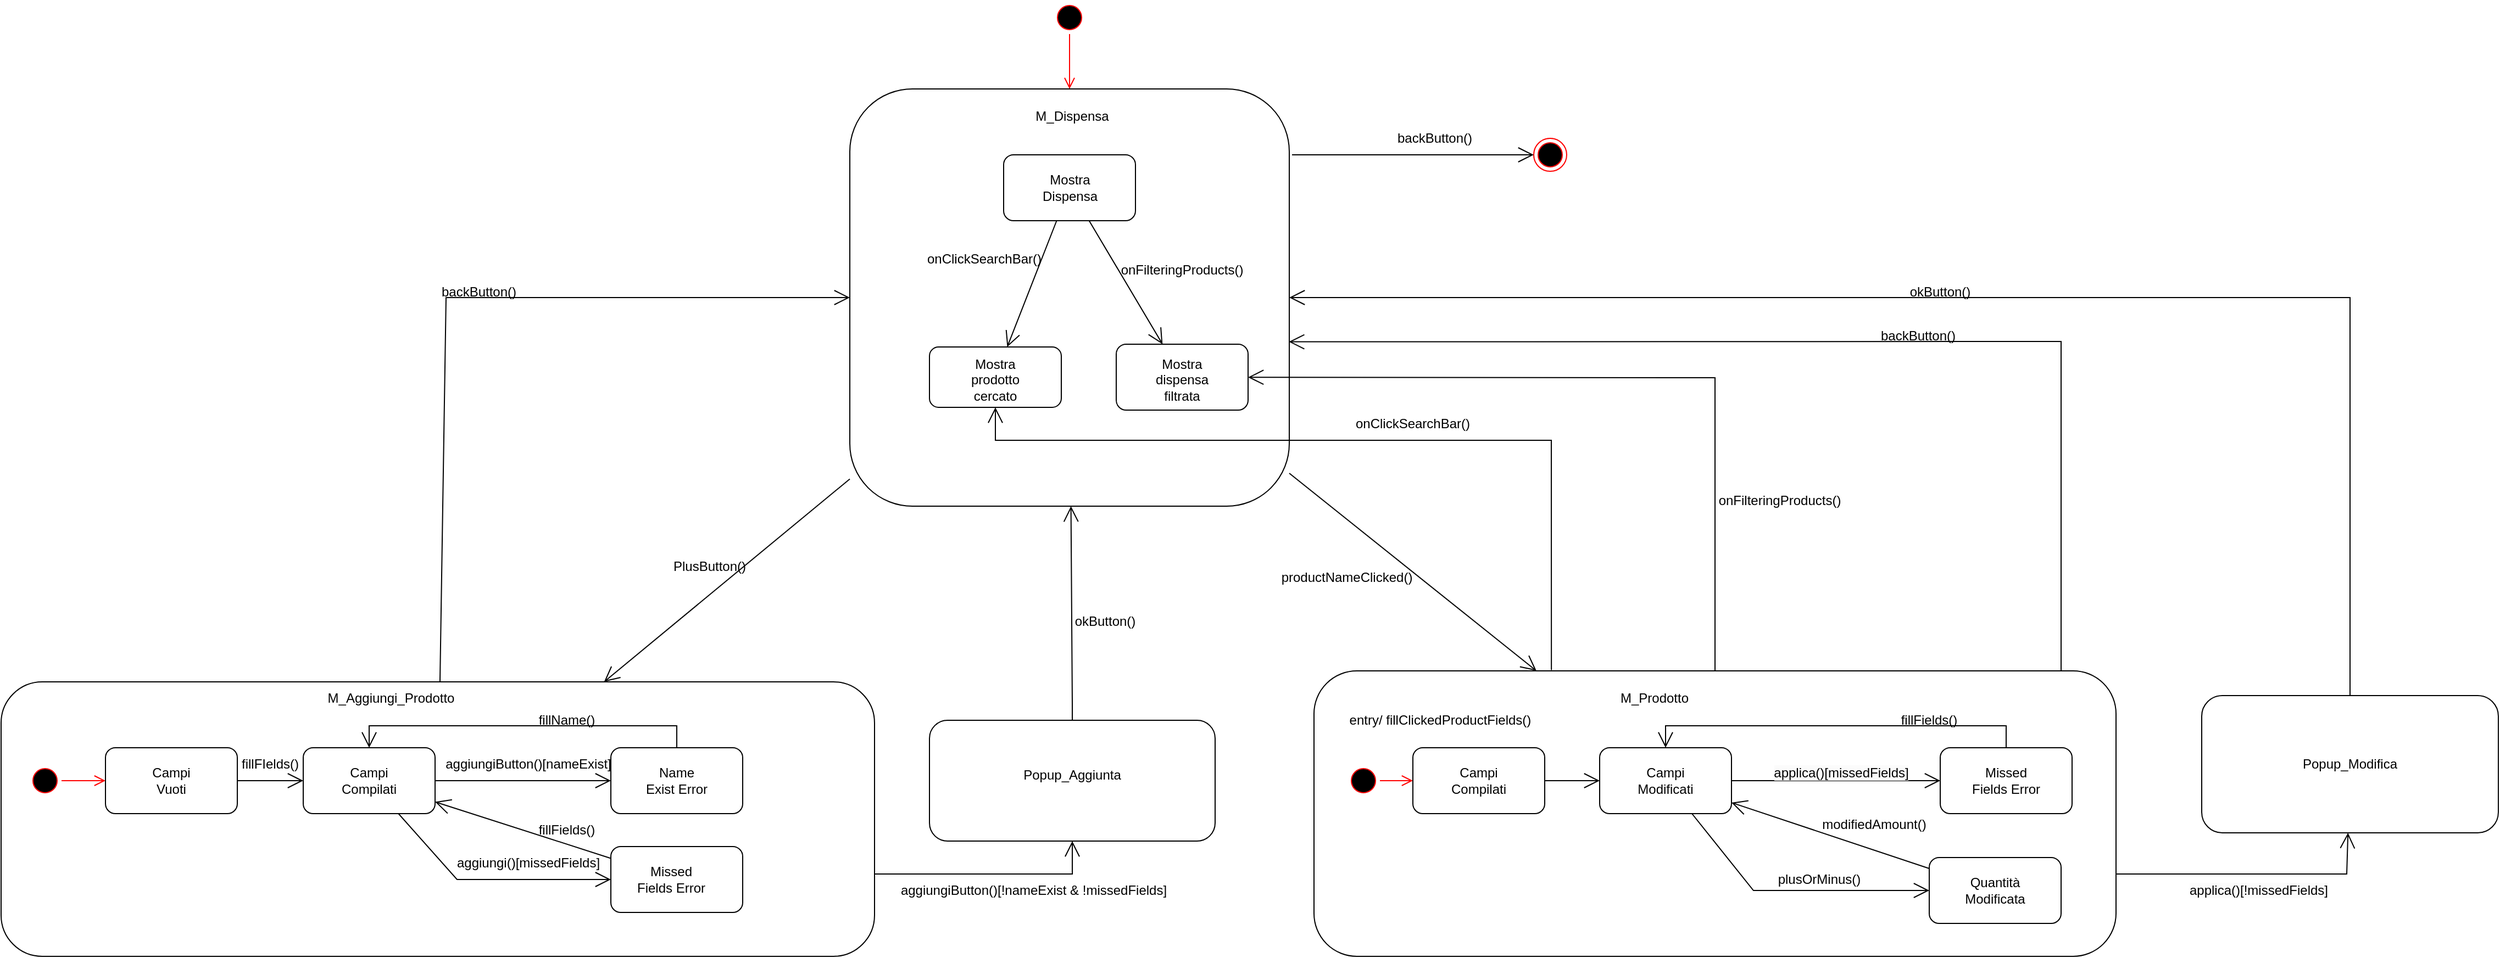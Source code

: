 <mxfile version="20.8.19" type="device"><diagram id="hGJWQ-a6S78aBESgTP93" name="Pagina-1"><mxGraphModel dx="2607" dy="1858" grid="0" gridSize="10" guides="1" tooltips="1" connect="1" arrows="1" fold="1" page="0" pageScale="1" pageWidth="827" pageHeight="1169" math="0" shadow="0"><root><mxCell id="0"/><mxCell id="1" parent="0"/><mxCell id="QBplNW4-BtffUIpVKO-I-1" value="" style="ellipse;html=1;shape=startState;fillColor=#000000;strokeColor=#ff0000;" parent="1" vertex="1"><mxGeometry x="1022.5" y="-240" width="30" height="30" as="geometry"/></mxCell><mxCell id="QBplNW4-BtffUIpVKO-I-2" value="" style="edgeStyle=orthogonalEdgeStyle;html=1;verticalAlign=bottom;endArrow=open;endSize=8;strokeColor=#ff0000;rounded=0;" parent="1" source="QBplNW4-BtffUIpVKO-I-1" target="QBplNW4-BtffUIpVKO-I-3" edge="1"><mxGeometry relative="1" as="geometry"><mxPoint x="414" y="130" as="targetPoint"/></mxGeometry></mxCell><mxCell id="QBplNW4-BtffUIpVKO-I-3" value="" style="rounded=1;whiteSpace=wrap;html=1;" parent="1" vertex="1"><mxGeometry x="837.5" y="-160" width="400" height="380" as="geometry"/></mxCell><mxCell id="QBplNW4-BtffUIpVKO-I-4" value="M_Dispensa" style="text;html=1;strokeColor=none;fillColor=none;align=center;verticalAlign=middle;whiteSpace=wrap;rounded=0;" parent="1" vertex="1"><mxGeometry x="1010" y="-150" width="60" height="30" as="geometry"/></mxCell><mxCell id="QBplNW4-BtffUIpVKO-I-8" value="PlusButton()" style="text;html=1;strokeColor=none;fillColor=none;align=center;verticalAlign=middle;whiteSpace=wrap;rounded=0;" parent="1" vertex="1"><mxGeometry x="680" y="260" width="60" height="30" as="geometry"/></mxCell><mxCell id="QBplNW4-BtffUIpVKO-I-10" value="" style="rounded=1;whiteSpace=wrap;html=1;" parent="1" vertex="1"><mxGeometry x="65" y="380" width="795" height="250" as="geometry"/></mxCell><mxCell id="QBplNW4-BtffUIpVKO-I-11" value="" style="endArrow=open;endFill=1;endSize=12;html=1;rounded=0;" parent="1" source="QBplNW4-BtffUIpVKO-I-3" target="QBplNW4-BtffUIpVKO-I-10" edge="1"><mxGeometry width="160" relative="1" as="geometry"><mxPoint x="470" y="320" as="sourcePoint"/><mxPoint x="630" y="320" as="targetPoint"/></mxGeometry></mxCell><mxCell id="QBplNW4-BtffUIpVKO-I-12" value="M_Aggiungi_Prodotto" style="text;html=1;strokeColor=none;fillColor=none;align=center;verticalAlign=middle;whiteSpace=wrap;rounded=0;" parent="1" vertex="1"><mxGeometry x="390" y="380" width="60" height="30" as="geometry"/></mxCell><mxCell id="QBplNW4-BtffUIpVKO-I-13" value="" style="ellipse;html=1;shape=startState;fillColor=#000000;strokeColor=#ff0000;" parent="1" vertex="1"><mxGeometry x="90" y="455" width="30" height="30" as="geometry"/></mxCell><mxCell id="QBplNW4-BtffUIpVKO-I-14" value="" style="edgeStyle=orthogonalEdgeStyle;html=1;verticalAlign=bottom;endArrow=open;endSize=8;strokeColor=#ff0000;rounded=0;" parent="1" source="QBplNW4-BtffUIpVKO-I-13" target="QBplNW4-BtffUIpVKO-I-39" edge="1"><mxGeometry relative="1" as="geometry"><mxPoint x="105" y="530" as="targetPoint"/></mxGeometry></mxCell><mxCell id="QBplNW4-BtffUIpVKO-I-15" value="" style="rounded=1;whiteSpace=wrap;html=1;" parent="1" vertex="1"><mxGeometry x="340" y="440" width="120" height="60" as="geometry"/></mxCell><mxCell id="QBplNW4-BtffUIpVKO-I-21" value="Campi Compilati" style="text;html=1;strokeColor=none;fillColor=none;align=center;verticalAlign=middle;whiteSpace=wrap;rounded=0;" parent="1" vertex="1"><mxGeometry x="370" y="455" width="60" height="30" as="geometry"/></mxCell><mxCell id="QBplNW4-BtffUIpVKO-I-22" value="" style="rounded=1;whiteSpace=wrap;html=1;" parent="1" vertex="1"><mxGeometry x="620" y="440" width="120" height="60" as="geometry"/></mxCell><mxCell id="QBplNW4-BtffUIpVKO-I-23" value="" style="endArrow=open;endFill=1;endSize=12;html=1;rounded=0;" parent="1" source="QBplNW4-BtffUIpVKO-I-15" target="QBplNW4-BtffUIpVKO-I-22" edge="1"><mxGeometry width="160" relative="1" as="geometry"><mxPoint x="470" y="500" as="sourcePoint"/><mxPoint x="630" y="500" as="targetPoint"/></mxGeometry></mxCell><mxCell id="QBplNW4-BtffUIpVKO-I-24" value="aggiungiButton()[nameExist]" style="text;html=1;strokeColor=none;fillColor=none;align=center;verticalAlign=middle;whiteSpace=wrap;rounded=0;" parent="1" vertex="1"><mxGeometry x="460" y="440" width="170" height="30" as="geometry"/></mxCell><mxCell id="QBplNW4-BtffUIpVKO-I-25" value="Name Exist Error" style="text;html=1;strokeColor=none;fillColor=none;align=center;verticalAlign=middle;whiteSpace=wrap;rounded=0;" parent="1" vertex="1"><mxGeometry x="650" y="455" width="60" height="30" as="geometry"/></mxCell><mxCell id="QBplNW4-BtffUIpVKO-I-26" value="" style="rounded=1;whiteSpace=wrap;html=1;" parent="1" vertex="1"><mxGeometry x="620" y="530" width="120" height="60" as="geometry"/></mxCell><mxCell id="QBplNW4-BtffUIpVKO-I-27" value="" style="endArrow=open;endFill=1;endSize=12;html=1;rounded=0;" parent="1" source="QBplNW4-BtffUIpVKO-I-15" target="QBplNW4-BtffUIpVKO-I-26" edge="1"><mxGeometry width="160" relative="1" as="geometry"><mxPoint x="470" y="480" as="sourcePoint"/><mxPoint x="630" y="480" as="targetPoint"/><Array as="points"><mxPoint x="480" y="560"/></Array></mxGeometry></mxCell><mxCell id="QBplNW4-BtffUIpVKO-I-28" value="aggiungi()[missedFields]" style="text;html=1;strokeColor=none;fillColor=none;align=center;verticalAlign=middle;whiteSpace=wrap;rounded=0;" parent="1" vertex="1"><mxGeometry x="460" y="530" width="170" height="30" as="geometry"/></mxCell><mxCell id="QBplNW4-BtffUIpVKO-I-29" value="Missed Fields Error" style="text;html=1;strokeColor=none;fillColor=none;align=center;verticalAlign=middle;whiteSpace=wrap;rounded=0;" parent="1" vertex="1"><mxGeometry x="640" y="550" width="70" height="20" as="geometry"/></mxCell><mxCell id="QBplNW4-BtffUIpVKO-I-37" value="aggiungiButton()[!nameExist &amp;amp; !missedFields]" style="text;html=1;strokeColor=none;fillColor=none;align=center;verticalAlign=middle;whiteSpace=wrap;rounded=0;" parent="1" vertex="1"><mxGeometry x="880" y="555" width="250" height="30" as="geometry"/></mxCell><mxCell id="QBplNW4-BtffUIpVKO-I-39" value="" style="rounded=1;whiteSpace=wrap;html=1;" parent="1" vertex="1"><mxGeometry x="160" y="440" width="120" height="60" as="geometry"/></mxCell><mxCell id="QBplNW4-BtffUIpVKO-I-42" value="" style="endArrow=open;endFill=1;endSize=12;html=1;rounded=0;" parent="1" source="QBplNW4-BtffUIpVKO-I-39" target="QBplNW4-BtffUIpVKO-I-15" edge="1"><mxGeometry width="160" relative="1" as="geometry"><mxPoint x="470" y="550" as="sourcePoint"/><mxPoint x="630" y="550" as="targetPoint"/></mxGeometry></mxCell><mxCell id="QBplNW4-BtffUIpVKO-I-43" value="Campi Vuoti" style="text;html=1;strokeColor=none;fillColor=none;align=center;verticalAlign=middle;whiteSpace=wrap;rounded=0;" parent="1" vertex="1"><mxGeometry x="190" y="455" width="60" height="30" as="geometry"/></mxCell><mxCell id="QBplNW4-BtffUIpVKO-I-44" value="" style="endArrow=open;endFill=1;endSize=12;html=1;rounded=0;" parent="1" source="QBplNW4-BtffUIpVKO-I-10" target="QBplNW4-BtffUIpVKO-I-3" edge="1"><mxGeometry width="160" relative="1" as="geometry"><mxPoint x="470" y="450" as="sourcePoint"/><mxPoint x="630" y="450" as="targetPoint"/><Array as="points"><mxPoint x="470" y="30"/></Array></mxGeometry></mxCell><mxCell id="QBplNW4-BtffUIpVKO-I-45" value="backButton()" style="text;html=1;strokeColor=none;fillColor=none;align=center;verticalAlign=middle;whiteSpace=wrap;rounded=0;" parent="1" vertex="1"><mxGeometry x="470" y="10" width="60" height="30" as="geometry"/></mxCell><mxCell id="QBplNW4-BtffUIpVKO-I-46" value="" style="rounded=1;whiteSpace=wrap;html=1;" parent="1" vertex="1"><mxGeometry x="910" y="415" width="260" height="110" as="geometry"/></mxCell><mxCell id="QBplNW4-BtffUIpVKO-I-47" value="" style="endArrow=open;endFill=1;endSize=12;html=1;rounded=0;" parent="1" target="QBplNW4-BtffUIpVKO-I-46" edge="1"><mxGeometry width="160" relative="1" as="geometry"><mxPoint x="860" y="555" as="sourcePoint"/><mxPoint x="590" y="590" as="targetPoint"/><Array as="points"><mxPoint x="1040" y="555"/></Array></mxGeometry></mxCell><mxCell id="QBplNW4-BtffUIpVKO-I-48" value="Popup_Aggiunta" style="text;html=1;strokeColor=none;fillColor=none;align=center;verticalAlign=middle;whiteSpace=wrap;rounded=0;" parent="1" vertex="1"><mxGeometry x="1010" y="450" width="60" height="30" as="geometry"/></mxCell><mxCell id="QBplNW4-BtffUIpVKO-I-49" value="" style="endArrow=open;endFill=1;endSize=12;html=1;rounded=0;" parent="1" source="QBplNW4-BtffUIpVKO-I-46" target="QBplNW4-BtffUIpVKO-I-3" edge="1"><mxGeometry width="160" relative="1" as="geometry"><mxPoint x="430" y="470" as="sourcePoint"/><mxPoint x="590" y="470" as="targetPoint"/><Array as="points"><mxPoint x="1040" y="400"/></Array></mxGeometry></mxCell><mxCell id="QBplNW4-BtffUIpVKO-I-50" value="okButton()" style="text;html=1;strokeColor=none;fillColor=none;align=center;verticalAlign=middle;whiteSpace=wrap;rounded=0;" parent="1" vertex="1"><mxGeometry x="1040" y="310" width="60" height="30" as="geometry"/></mxCell><mxCell id="QBplNW4-BtffUIpVKO-I-51" value="" style="rounded=1;whiteSpace=wrap;html=1;" parent="1" vertex="1"><mxGeometry x="1260" y="370" width="730" height="260" as="geometry"/></mxCell><mxCell id="QBplNW4-BtffUIpVKO-I-52" value="M_Prodotto" style="text;html=1;strokeColor=none;fillColor=none;align=center;verticalAlign=middle;whiteSpace=wrap;rounded=0;" parent="1" vertex="1"><mxGeometry x="1540" y="380" width="60" height="30" as="geometry"/></mxCell><mxCell id="QBplNW4-BtffUIpVKO-I-53" value="" style="endArrow=open;endFill=1;endSize=12;html=1;rounded=0;" parent="1" source="QBplNW4-BtffUIpVKO-I-3" target="QBplNW4-BtffUIpVKO-I-51" edge="1"><mxGeometry width="160" relative="1" as="geometry"><mxPoint x="1240" y="290" as="sourcePoint"/><mxPoint x="1460" y="470" as="targetPoint"/><Array as="points"/></mxGeometry></mxCell><mxCell id="QBplNW4-BtffUIpVKO-I-54" value="" style="ellipse;html=1;shape=startState;fillColor=#000000;strokeColor=#ff0000;" parent="1" vertex="1"><mxGeometry x="1290" y="455" width="30" height="30" as="geometry"/></mxCell><mxCell id="QBplNW4-BtffUIpVKO-I-55" value="" style="edgeStyle=orthogonalEdgeStyle;html=1;verticalAlign=bottom;endArrow=open;endSize=8;strokeColor=#ff0000;rounded=0;" parent="1" source="QBplNW4-BtffUIpVKO-I-54" target="QBplNW4-BtffUIpVKO-I-56" edge="1"><mxGeometry relative="1" as="geometry"><mxPoint x="1305" y="515" as="targetPoint"/></mxGeometry></mxCell><mxCell id="QBplNW4-BtffUIpVKO-I-56" value="" style="rounded=1;whiteSpace=wrap;html=1;" parent="1" vertex="1"><mxGeometry x="1350" y="440" width="120" height="60" as="geometry"/></mxCell><mxCell id="QBplNW4-BtffUIpVKO-I-57" value="Campi Compilati" style="text;html=1;strokeColor=none;fillColor=none;align=center;verticalAlign=middle;whiteSpace=wrap;rounded=0;" parent="1" vertex="1"><mxGeometry x="1380" y="455" width="60" height="30" as="geometry"/></mxCell><mxCell id="QBplNW4-BtffUIpVKO-I-58" value="" style="rounded=1;whiteSpace=wrap;html=1;" parent="1" vertex="1"><mxGeometry x="1820" y="540" width="120" height="60" as="geometry"/></mxCell><mxCell id="QBplNW4-BtffUIpVKO-I-59" value="" style="endArrow=open;endFill=1;endSize=12;html=1;rounded=0;" parent="1" source="QBplNW4-BtffUIpVKO-I-101" target="QBplNW4-BtffUIpVKO-I-58" edge="1"><mxGeometry width="160" relative="1" as="geometry"><mxPoint x="1180" y="460" as="sourcePoint"/><mxPoint x="1340" y="460" as="targetPoint"/><Array as="points"><mxPoint x="1660" y="570"/></Array></mxGeometry></mxCell><mxCell id="QBplNW4-BtffUIpVKO-I-60" value="plusOrMinus()" style="text;html=1;strokeColor=none;fillColor=none;align=center;verticalAlign=middle;whiteSpace=wrap;rounded=0;" parent="1" vertex="1"><mxGeometry x="1690" y="545" width="60" height="30" as="geometry"/></mxCell><mxCell id="QBplNW4-BtffUIpVKO-I-61" value="" style="rounded=1;whiteSpace=wrap;html=1;" parent="1" vertex="1"><mxGeometry x="1830" y="440" width="120" height="60" as="geometry"/></mxCell><mxCell id="QBplNW4-BtffUIpVKO-I-63" value="Missed Fields Error" style="text;html=1;strokeColor=none;fillColor=none;align=center;verticalAlign=middle;whiteSpace=wrap;rounded=0;" parent="1" vertex="1"><mxGeometry x="1855" y="460" width="70" height="20" as="geometry"/></mxCell><mxCell id="QBplNW4-BtffUIpVKO-I-64" value="entry/ fillClickedProductFields()" style="text;html=1;strokeColor=none;fillColor=none;align=center;verticalAlign=middle;whiteSpace=wrap;rounded=0;" parent="1" vertex="1"><mxGeometry x="1290" y="400" width="170" height="30" as="geometry"/></mxCell><mxCell id="QBplNW4-BtffUIpVKO-I-66" value="" style="endArrow=open;endFill=1;endSize=12;html=1;rounded=0;" parent="1" source="QBplNW4-BtffUIpVKO-I-101" target="QBplNW4-BtffUIpVKO-I-61" edge="1"><mxGeometry width="160" relative="1" as="geometry"><mxPoint x="1240" y="450" as="sourcePoint"/><mxPoint x="1400" y="450" as="targetPoint"/></mxGeometry></mxCell><mxCell id="QBplNW4-BtffUIpVKO-I-68" value="&lt;br&gt;&lt;span style=&quot;color: rgb(0, 0, 0); font-family: Helvetica; font-size: 12px; font-style: normal; font-variant-ligatures: normal; font-variant-caps: normal; font-weight: 400; letter-spacing: normal; orphans: 2; text-align: center; text-indent: 0px; text-transform: none; widows: 2; word-spacing: 0px; -webkit-text-stroke-width: 0px; background-color: rgb(251, 251, 251); text-decoration-thickness: initial; text-decoration-style: initial; text-decoration-color: initial; float: none; display: inline !important;&quot;&gt;applica()[missedFields]&lt;/span&gt;&lt;br&gt;" style="text;html=1;strokeColor=none;fillColor=none;align=center;verticalAlign=middle;whiteSpace=wrap;rounded=0;" parent="1" vertex="1"><mxGeometry x="1660" y="440" width="160" height="30" as="geometry"/></mxCell><mxCell id="QBplNW4-BtffUIpVKO-I-70" value="Quantità Modificata" style="text;html=1;strokeColor=none;fillColor=none;align=center;verticalAlign=middle;whiteSpace=wrap;rounded=0;" parent="1" vertex="1"><mxGeometry x="1850" y="555" width="60" height="30" as="geometry"/></mxCell><mxCell id="QBplNW4-BtffUIpVKO-I-71" value="" style="endArrow=open;endFill=1;endSize=12;html=1;rounded=0;entryX=0.999;entryY=0.606;entryDx=0;entryDy=0;entryPerimeter=0;" parent="1" source="QBplNW4-BtffUIpVKO-I-51" target="QBplNW4-BtffUIpVKO-I-3" edge="1"><mxGeometry width="160" relative="1" as="geometry"><mxPoint x="1240" y="370" as="sourcePoint"/><mxPoint x="1400" y="370" as="targetPoint"/><Array as="points"><mxPoint x="1940" y="370"/><mxPoint x="1940" y="70"/></Array></mxGeometry></mxCell><mxCell id="QBplNW4-BtffUIpVKO-I-72" value="backButton()" style="text;html=1;strokeColor=none;fillColor=none;align=center;verticalAlign=middle;whiteSpace=wrap;rounded=0;" parent="1" vertex="1"><mxGeometry x="1780" y="50" width="60" height="30" as="geometry"/></mxCell><mxCell id="QBplNW4-BtffUIpVKO-I-73" value="productNameClicked()" style="text;html=1;strokeColor=none;fillColor=none;align=center;verticalAlign=middle;whiteSpace=wrap;rounded=0;" parent="1" vertex="1"><mxGeometry x="1260" y="270" width="60" height="30" as="geometry"/></mxCell><mxCell id="QBplNW4-BtffUIpVKO-I-75" value="" style="rounded=1;whiteSpace=wrap;html=1;" parent="1" vertex="1"><mxGeometry x="2068" y="392.5" width="270" height="125" as="geometry"/></mxCell><mxCell id="QBplNW4-BtffUIpVKO-I-76" value="Popup_Modifica" style="text;html=1;strokeColor=none;fillColor=none;align=center;verticalAlign=middle;whiteSpace=wrap;rounded=0;" parent="1" vertex="1"><mxGeometry x="2173" y="440" width="60" height="30" as="geometry"/></mxCell><mxCell id="QBplNW4-BtffUIpVKO-I-78" value="" style="endArrow=open;endFill=1;endSize=12;html=1;rounded=0;" parent="1" source="QBplNW4-BtffUIpVKO-I-75" target="QBplNW4-BtffUIpVKO-I-3" edge="1"><mxGeometry width="160" relative="1" as="geometry"><mxPoint x="1660" y="370" as="sourcePoint"/><mxPoint x="1820" y="370" as="targetPoint"/><Array as="points"><mxPoint x="2203" y="30"/></Array></mxGeometry></mxCell><mxCell id="QBplNW4-BtffUIpVKO-I-79" value="okButton()" style="text;html=1;strokeColor=none;fillColor=none;align=center;verticalAlign=middle;whiteSpace=wrap;rounded=0;" parent="1" vertex="1"><mxGeometry x="1800" y="10" width="60" height="30" as="geometry"/></mxCell><mxCell id="QBplNW4-BtffUIpVKO-I-101" value="" style="rounded=1;whiteSpace=wrap;html=1;" parent="1" vertex="1"><mxGeometry x="1520" y="440" width="120" height="60" as="geometry"/></mxCell><mxCell id="QBplNW4-BtffUIpVKO-I-102" value="Campi Modificati" style="text;html=1;strokeColor=none;fillColor=none;align=center;verticalAlign=middle;whiteSpace=wrap;rounded=0;" parent="1" vertex="1"><mxGeometry x="1550" y="455" width="60" height="30" as="geometry"/></mxCell><mxCell id="QBplNW4-BtffUIpVKO-I-105" value="&lt;span style=&quot;color: rgb(0, 0, 0); font-family: Helvetica; font-size: 12px; font-style: normal; font-variant-ligatures: normal; font-variant-caps: normal; font-weight: 400; letter-spacing: normal; orphans: 2; text-align: center; text-indent: 0px; text-transform: none; widows: 2; word-spacing: 0px; -webkit-text-stroke-width: 0px; background-color: rgb(251, 251, 251); text-decoration-thickness: initial; text-decoration-style: initial; text-decoration-color: initial; float: none; display: inline !important;&quot;&gt;applica()[!missedFields]&lt;/span&gt;" style="text;html=1;strokeColor=none;fillColor=none;align=center;verticalAlign=middle;whiteSpace=wrap;rounded=0;" parent="1" vertex="1"><mxGeometry x="2040" y="555" width="160" height="30" as="geometry"/></mxCell><mxCell id="QBplNW4-BtffUIpVKO-I-106" value="" style="endArrow=open;endFill=1;endSize=12;html=1;rounded=0;" parent="1" target="QBplNW4-BtffUIpVKO-I-75" edge="1"><mxGeometry width="160" relative="1" as="geometry"><mxPoint x="1990" y="555" as="sourcePoint"/><mxPoint x="1850" y="540" as="targetPoint"/><Array as="points"><mxPoint x="2200" y="555"/></Array></mxGeometry></mxCell><mxCell id="QBplNW4-BtffUIpVKO-I-107" value="" style="endArrow=open;endFill=1;endSize=12;html=1;rounded=0;" parent="1" source="QBplNW4-BtffUIpVKO-I-22" target="QBplNW4-BtffUIpVKO-I-15" edge="1"><mxGeometry width="160" relative="1" as="geometry"><mxPoint x="470" y="500" as="sourcePoint"/><mxPoint x="630" y="500" as="targetPoint"/><Array as="points"><mxPoint x="680" y="420"/><mxPoint x="400" y="420"/></Array></mxGeometry></mxCell><mxCell id="QBplNW4-BtffUIpVKO-I-108" value="fillName()" style="text;html=1;strokeColor=none;fillColor=none;align=center;verticalAlign=middle;whiteSpace=wrap;rounded=0;" parent="1" vertex="1"><mxGeometry x="550" y="400" width="60" height="30" as="geometry"/></mxCell><mxCell id="QBplNW4-BtffUIpVKO-I-109" value="" style="endArrow=open;endFill=1;endSize=12;html=1;rounded=0;" parent="1" source="QBplNW4-BtffUIpVKO-I-26" target="QBplNW4-BtffUIpVKO-I-15" edge="1"><mxGeometry width="160" relative="1" as="geometry"><mxPoint x="470" y="500" as="sourcePoint"/><mxPoint x="630" y="500" as="targetPoint"/></mxGeometry></mxCell><mxCell id="QBplNW4-BtffUIpVKO-I-110" value="fillFields()" style="text;html=1;strokeColor=none;fillColor=none;align=center;verticalAlign=middle;whiteSpace=wrap;rounded=0;" parent="1" vertex="1"><mxGeometry x="550" y="500" width="60" height="30" as="geometry"/></mxCell><mxCell id="QBplNW4-BtffUIpVKO-I-111" value="" style="endArrow=open;endFill=1;endSize=12;html=1;rounded=0;" parent="1" source="QBplNW4-BtffUIpVKO-I-61" target="QBplNW4-BtffUIpVKO-I-101" edge="1"><mxGeometry width="160" relative="1" as="geometry"><mxPoint x="1510" y="410" as="sourcePoint"/><mxPoint x="1670" y="410" as="targetPoint"/><Array as="points"><mxPoint x="1890" y="420"/><mxPoint x="1580" y="420"/></Array></mxGeometry></mxCell><mxCell id="QBplNW4-BtffUIpVKO-I-112" value="fillFields()" style="text;html=1;strokeColor=none;fillColor=none;align=center;verticalAlign=middle;whiteSpace=wrap;rounded=0;" parent="1" vertex="1"><mxGeometry x="1790" y="400" width="60" height="30" as="geometry"/></mxCell><mxCell id="QBplNW4-BtffUIpVKO-I-113" value="" style="endArrow=open;endFill=1;endSize=12;html=1;rounded=0;" parent="1" source="QBplNW4-BtffUIpVKO-I-58" target="QBplNW4-BtffUIpVKO-I-101" edge="1"><mxGeometry width="160" relative="1" as="geometry"><mxPoint x="1510" y="500" as="sourcePoint"/><mxPoint x="1670" y="500" as="targetPoint"/></mxGeometry></mxCell><mxCell id="QBplNW4-BtffUIpVKO-I-114" value="" style="endArrow=open;endFill=1;endSize=12;html=1;rounded=0;" parent="1" source="QBplNW4-BtffUIpVKO-I-56" target="QBplNW4-BtffUIpVKO-I-101" edge="1"><mxGeometry width="160" relative="1" as="geometry"><mxPoint x="1560" y="560" as="sourcePoint"/><mxPoint x="1720" y="560" as="targetPoint"/></mxGeometry></mxCell><mxCell id="QBplNW4-BtffUIpVKO-I-115" value="fillFIelds()" style="text;html=1;strokeColor=none;fillColor=none;align=center;verticalAlign=middle;whiteSpace=wrap;rounded=0;" parent="1" vertex="1"><mxGeometry x="280" y="440" width="60" height="30" as="geometry"/></mxCell><mxCell id="QBplNW4-BtffUIpVKO-I-121" value="modifiedAmount()" style="text;html=1;strokeColor=none;fillColor=none;align=center;verticalAlign=middle;whiteSpace=wrap;rounded=0;" parent="1" vertex="1"><mxGeometry x="1740" y="495" width="60" height="30" as="geometry"/></mxCell><mxCell id="QBplNW4-BtffUIpVKO-I-123" value="" style="endArrow=open;endFill=1;endSize=12;html=1;rounded=0;exitX=0.296;exitY=-0.003;exitDx=0;exitDy=0;exitPerimeter=0;" parent="1" source="QBplNW4-BtffUIpVKO-I-51" target="QBplNW4-BtffUIpVKO-I-127" edge="1"><mxGeometry width="160" relative="1" as="geometry"><mxPoint x="1310" y="160" as="sourcePoint"/><mxPoint x="1470" y="160" as="targetPoint"/><Array as="points"><mxPoint x="1476" y="160"/><mxPoint x="970" y="160"/></Array></mxGeometry></mxCell><mxCell id="QBplNW4-BtffUIpVKO-I-125" value="" style="rounded=1;whiteSpace=wrap;html=1;" parent="1" vertex="1"><mxGeometry x="977.5" y="-100" width="120" height="60" as="geometry"/></mxCell><mxCell id="QBplNW4-BtffUIpVKO-I-126" value="Mostra Dispensa" style="text;html=1;strokeColor=none;fillColor=none;align=center;verticalAlign=middle;whiteSpace=wrap;rounded=0;" parent="1" vertex="1"><mxGeometry x="1007.5" y="-85" width="60" height="30" as="geometry"/></mxCell><mxCell id="QBplNW4-BtffUIpVKO-I-127" value="" style="rounded=1;whiteSpace=wrap;html=1;" parent="1" vertex="1"><mxGeometry x="910" y="75" width="120" height="55" as="geometry"/></mxCell><mxCell id="QBplNW4-BtffUIpVKO-I-128" value="" style="endArrow=open;endFill=1;endSize=12;html=1;rounded=0;" parent="1" source="QBplNW4-BtffUIpVKO-I-125" target="QBplNW4-BtffUIpVKO-I-127" edge="1"><mxGeometry width="160" relative="1" as="geometry"><mxPoint x="1150" y="160" as="sourcePoint"/><mxPoint x="1310" y="160" as="targetPoint"/></mxGeometry></mxCell><mxCell id="QBplNW4-BtffUIpVKO-I-129" value="onClickSearchBar()" style="text;html=1;strokeColor=none;fillColor=none;align=center;verticalAlign=middle;whiteSpace=wrap;rounded=0;" parent="1" vertex="1"><mxGeometry x="930" y="-20" width="60" height="30" as="geometry"/></mxCell><mxCell id="QBplNW4-BtffUIpVKO-I-130" value="Mostra prodotto cercato" style="text;html=1;strokeColor=none;fillColor=none;align=center;verticalAlign=middle;whiteSpace=wrap;rounded=0;" parent="1" vertex="1"><mxGeometry x="940" y="90" width="60" height="30" as="geometry"/></mxCell><mxCell id="QBplNW4-BtffUIpVKO-I-131" value="onClickSearchBar()" style="text;html=1;strokeColor=none;fillColor=none;align=center;verticalAlign=middle;whiteSpace=wrap;rounded=0;" parent="1" vertex="1"><mxGeometry x="1320" y="130" width="60" height="30" as="geometry"/></mxCell><mxCell id="QBplNW4-BtffUIpVKO-I-132" value="" style="rounded=1;whiteSpace=wrap;html=1;" parent="1" vertex="1"><mxGeometry x="1080" y="72.5" width="120" height="60" as="geometry"/></mxCell><mxCell id="QBplNW4-BtffUIpVKO-I-134" value="" style="endArrow=open;endFill=1;endSize=12;html=1;rounded=0;" parent="1" source="QBplNW4-BtffUIpVKO-I-125" target="QBplNW4-BtffUIpVKO-I-132" edge="1"><mxGeometry width="160" relative="1" as="geometry"><mxPoint x="1310" y="140" as="sourcePoint"/><mxPoint x="1470" y="140" as="targetPoint"/></mxGeometry></mxCell><mxCell id="QBplNW4-BtffUIpVKO-I-135" value="Mostra dispensa filtrata" style="text;html=1;strokeColor=none;fillColor=none;align=center;verticalAlign=middle;whiteSpace=wrap;rounded=0;" parent="1" vertex="1"><mxGeometry x="1110" y="90" width="60" height="30" as="geometry"/></mxCell><mxCell id="QBplNW4-BtffUIpVKO-I-136" value="" style="endArrow=open;endFill=1;endSize=12;html=1;rounded=0;" parent="1" source="QBplNW4-BtffUIpVKO-I-51" target="QBplNW4-BtffUIpVKO-I-132" edge="1"><mxGeometry width="160" relative="1" as="geometry"><mxPoint x="1310" y="120" as="sourcePoint"/><mxPoint x="1470" y="120" as="targetPoint"/><Array as="points"><mxPoint x="1625" y="103"/></Array></mxGeometry></mxCell><mxCell id="QBplNW4-BtffUIpVKO-I-137" value="onFilteringProducts()" style="text;html=1;strokeColor=none;fillColor=none;align=center;verticalAlign=middle;whiteSpace=wrap;rounded=0;" parent="1" vertex="1"><mxGeometry x="1654" y="200" width="60" height="30" as="geometry"/></mxCell><mxCell id="QBplNW4-BtffUIpVKO-I-138" value="onFilteringProducts()" style="text;html=1;strokeColor=none;fillColor=none;align=center;verticalAlign=middle;whiteSpace=wrap;rounded=0;" parent="1" vertex="1"><mxGeometry x="1110" y="-10" width="60" height="30" as="geometry"/></mxCell><mxCell id="QBplNW4-BtffUIpVKO-I-139" value="" style="ellipse;html=1;shape=endState;fillColor=#000000;strokeColor=#ff0000;" parent="1" vertex="1"><mxGeometry x="1460" y="-115" width="30" height="30" as="geometry"/></mxCell><mxCell id="QBplNW4-BtffUIpVKO-I-140" value="" style="endArrow=open;endFill=1;endSize=12;html=1;rounded=0;" parent="1" target="QBplNW4-BtffUIpVKO-I-139" edge="1"><mxGeometry width="160" relative="1" as="geometry"><mxPoint x="1240" y="-100" as="sourcePoint"/><mxPoint x="1520" y="-50" as="targetPoint"/></mxGeometry></mxCell><mxCell id="QBplNW4-BtffUIpVKO-I-141" value="backButton()" style="text;html=1;strokeColor=none;fillColor=none;align=center;verticalAlign=middle;whiteSpace=wrap;rounded=0;" parent="1" vertex="1"><mxGeometry x="1340" y="-130" width="60" height="30" as="geometry"/></mxCell></root></mxGraphModel></diagram></mxfile>